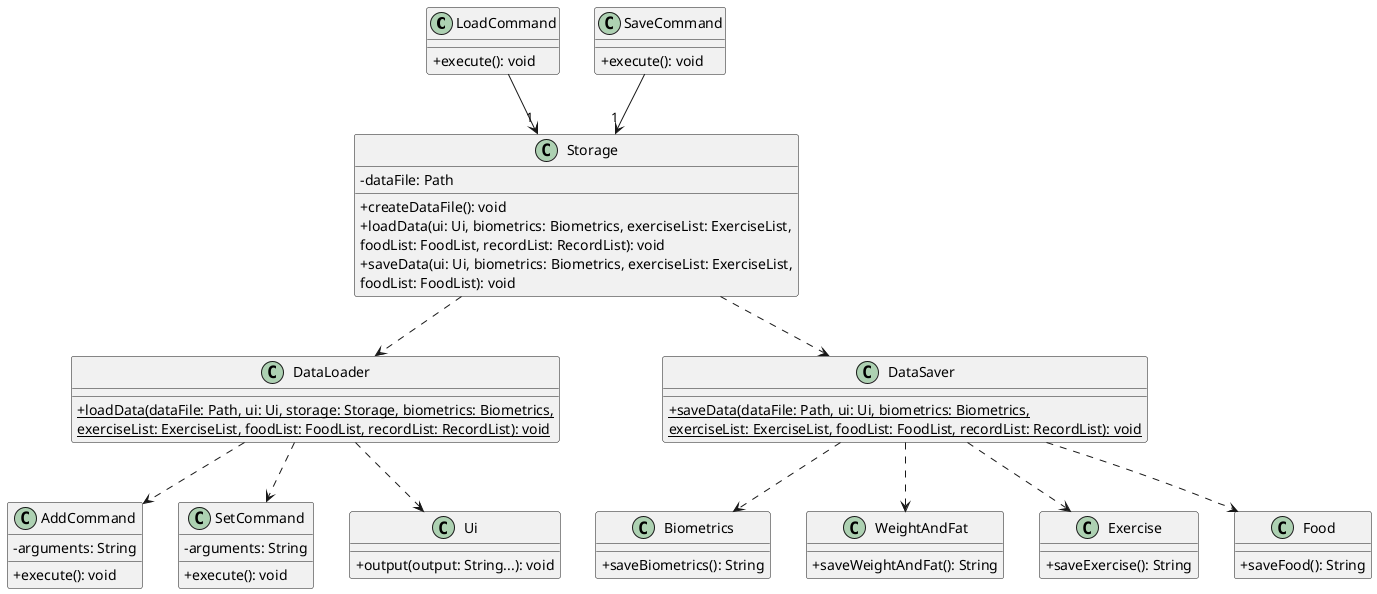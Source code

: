 @startuml
'https://plantuml.com/class-diagram
skinparam classAttributeIconSize 0

class LoadCommand {
+execute(): void
}

class SaveCommand {
+execute(): void
}

class Storage {
-dataFile: Path
+createDataFile(): void
+loadData(ui: Ui, biometrics: Biometrics, exerciseList: ExerciseList,
foodList: FoodList, recordList: RecordList): void
+saveData(ui: Ui, biometrics: Biometrics, exerciseList: ExerciseList,
foodList: FoodList): void
}

class DataLoader {
{static} +loadData(dataFile: Path, ui: Ui, storage: Storage, biometrics: Biometrics,
{static}    exerciseList: ExerciseList, foodList: FoodList, recordList: RecordList): void
}

class DataSaver {
{static} +saveData(dataFile: Path, ui: Ui, biometrics: Biometrics,
{static}    exerciseList: ExerciseList, foodList: FoodList, recordList: RecordList): void
}

class AddCommand {
-arguments: String
+execute(): void
}

class SetCommand {
-arguments: String
+execute(): void
}

class Biometrics {
+saveBiometrics(): String
}

class WeightAndFat {
+saveWeightAndFat(): String
}

class Exercise {
+saveExercise(): String
}

class Food {
+saveFood(): String
}

class Ui {
+output(output: String...): void
}

LoadCommand --> "1"Storage
SaveCommand --> "1"Storage
Storage ..> DataLoader
Storage ..> DataSaver
DataLoader ..> Ui
DataLoader ..> AddCommand
DataLoader ..> SetCommand
DataSaver ..> Biometrics
DataSaver ..> WeightAndFat
DataSaver ..> Exercise
DataSaver ..> Food
@enduml